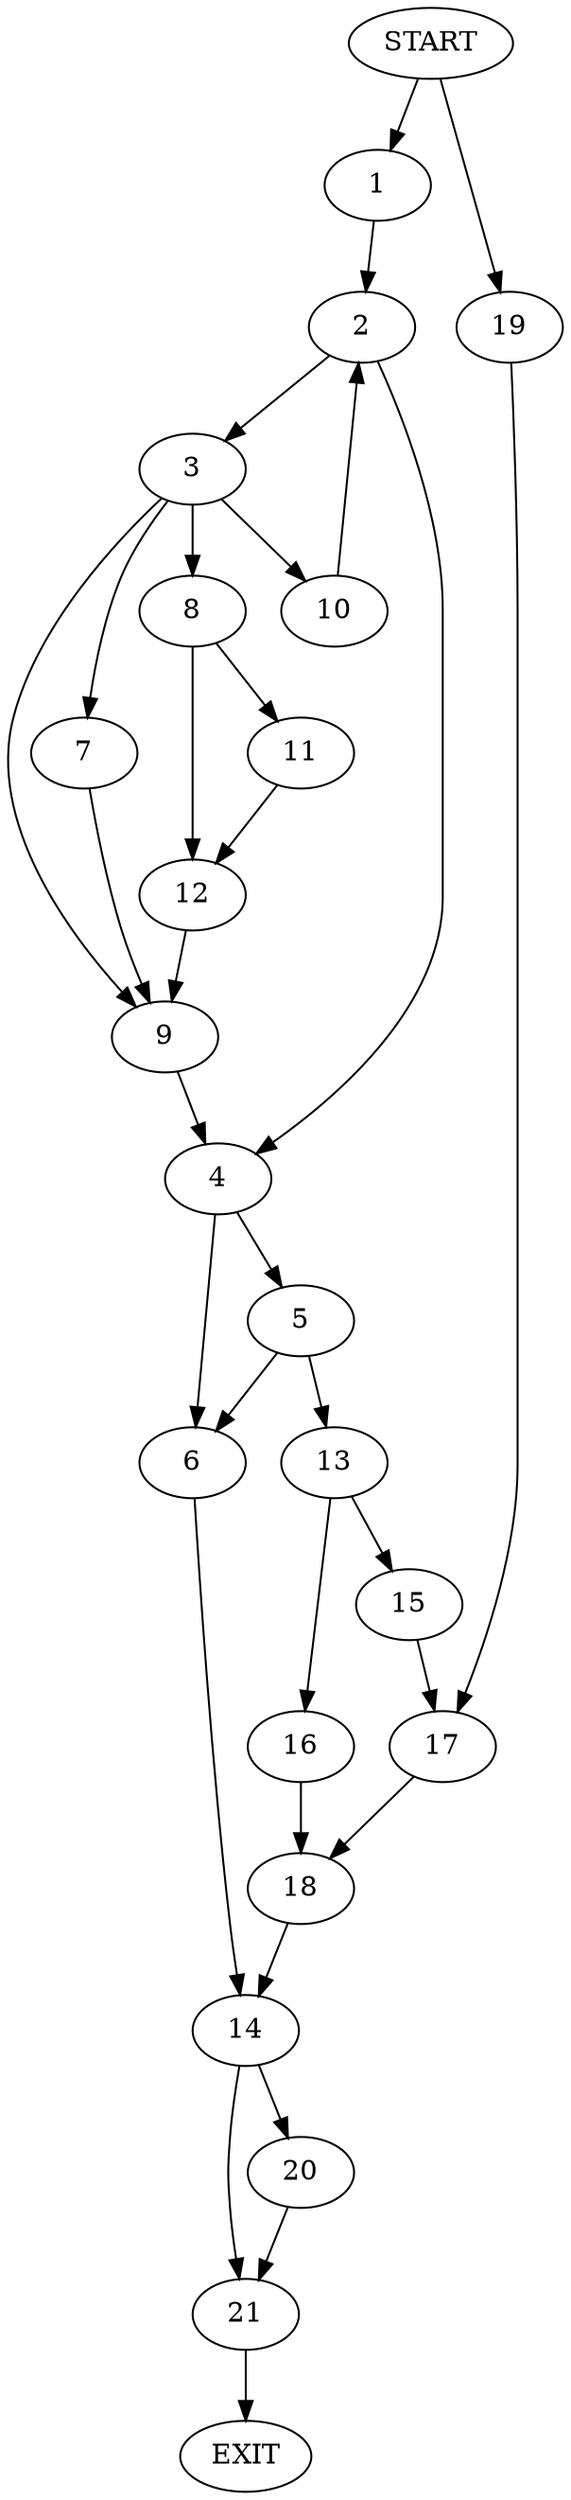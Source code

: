 digraph {
0 [label="START"]
22 [label="EXIT"]
0 -> 1
1 -> 2
2 -> 3
2 -> 4
4 -> 5
4 -> 6
3 -> 7
3 -> 8
3 -> 9
3 -> 10
9 -> 4
8 -> 11
8 -> 12
10 -> 2
7 -> 9
11 -> 12
12 -> 9
5 -> 13
5 -> 6
6 -> 14
13 -> 15
13 -> 16
15 -> 17
16 -> 18
18 -> 14
17 -> 18
0 -> 19
19 -> 17
14 -> 20
14 -> 21
20 -> 21
21 -> 22
}
